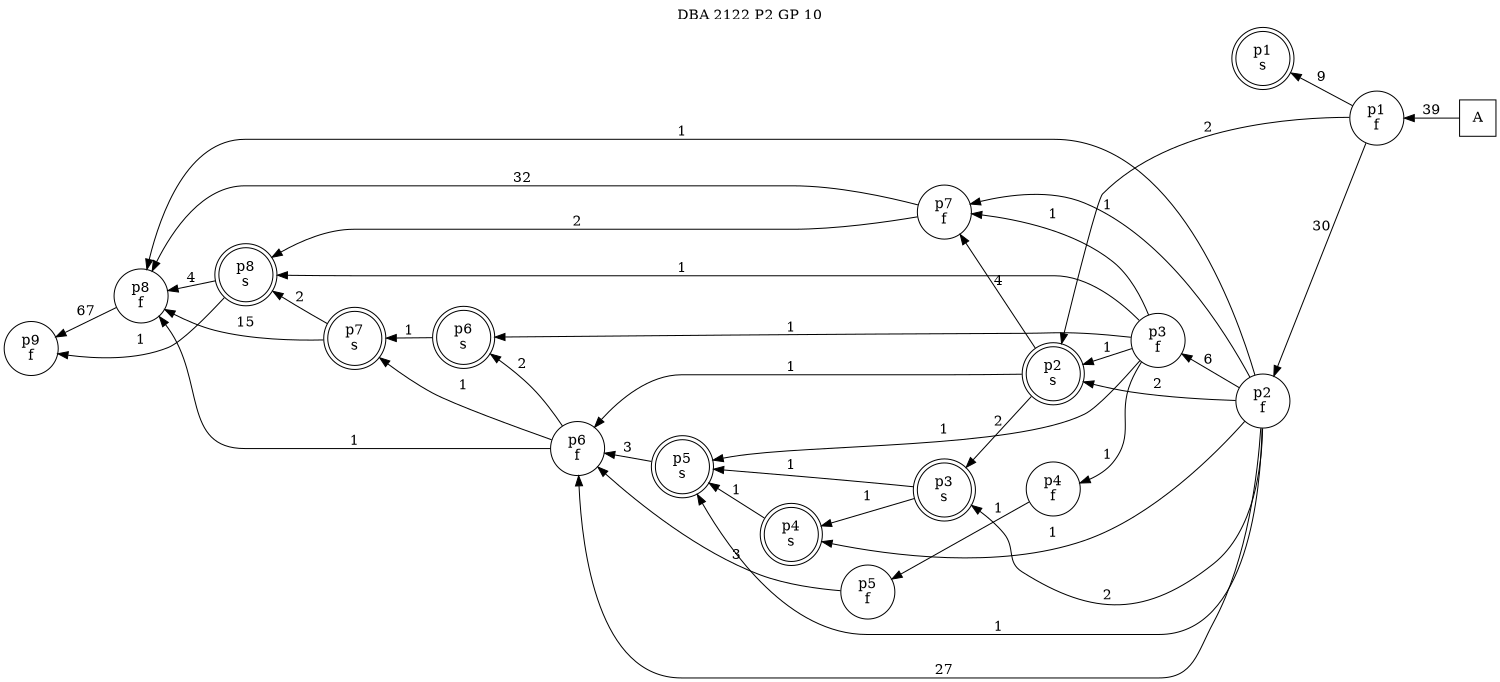 digraph DBA_2122_P2_GP_10_GOOD {
labelloc="tl"
label= " DBA 2122 P2 GP 10 "
rankdir="RL";
graph [ size=" 10 , 10 !"]

"A" [shape="square" label="A"]
"p1_f" [shape="circle" label="p1
f"]
"p1_s" [shape="doublecircle" label="p1
s"]
"p2_f" [shape="circle" label="p2
f"]
"p3_f" [shape="circle" label="p3
f"]
"p4_f" [shape="circle" label="p4
f"]
"p5_f" [shape="circle" label="p5
f"]
"p6_f" [shape="circle" label="p6
f"]
"p6_s" [shape="doublecircle" label="p6
s"]
"p2_s" [shape="doublecircle" label="p2
s"]
"p7_f" [shape="circle" label="p7
f"]
"p3_s" [shape="doublecircle" label="p3
s"]
"p5_s" [shape="doublecircle" label="p5
s"]
"p7_s" [shape="doublecircle" label="p7
s"]
"p8_f" [shape="circle" label="p8
f"]
"p9_f" [shape="circle" label="p9
f"]
"p8_s" [shape="doublecircle" label="p8
s"]
"p4_s" [shape="doublecircle" label="p4
s"]
"A" -> "p1_f" [ label=39]
"p1_f" -> "p1_s" [ label=9]
"p1_f" -> "p2_f" [ label=30]
"p1_f" -> "p2_s" [ label=2]
"p2_f" -> "p3_f" [ label=6]
"p2_f" -> "p6_f" [ label=27]
"p2_f" -> "p2_s" [ label=2]
"p2_f" -> "p7_f" [ label=1]
"p2_f" -> "p3_s" [ label=2]
"p2_f" -> "p5_s" [ label=1]
"p2_f" -> "p8_f" [ label=1]
"p2_f" -> "p4_s" [ label=1]
"p3_f" -> "p4_f" [ label=1]
"p3_f" -> "p6_s" [ label=1]
"p3_f" -> "p2_s" [ label=1]
"p3_f" -> "p7_f" [ label=1]
"p3_f" -> "p5_s" [ label=1]
"p3_f" -> "p8_s" [ label=1]
"p4_f" -> "p5_f" [ label=1]
"p5_f" -> "p6_f" [ label=3]
"p6_f" -> "p6_s" [ label=2]
"p6_f" -> "p7_s" [ label=1]
"p6_f" -> "p8_f" [ label=1]
"p6_s" -> "p7_s" [ label=1]
"p2_s" -> "p6_f" [ label=1]
"p2_s" -> "p7_f" [ label=4]
"p2_s" -> "p3_s" [ label=2]
"p7_f" -> "p8_f" [ label=32]
"p7_f" -> "p8_s" [ label=2]
"p3_s" -> "p5_s" [ label=1]
"p3_s" -> "p4_s" [ label=1]
"p5_s" -> "p6_f" [ label=3]
"p7_s" -> "p8_f" [ label=15]
"p7_s" -> "p8_s" [ label=2]
"p8_f" -> "p9_f" [ label=67]
"p8_s" -> "p8_f" [ label=4]
"p8_s" -> "p9_f" [ label=1]
"p4_s" -> "p5_s" [ label=1]
}
